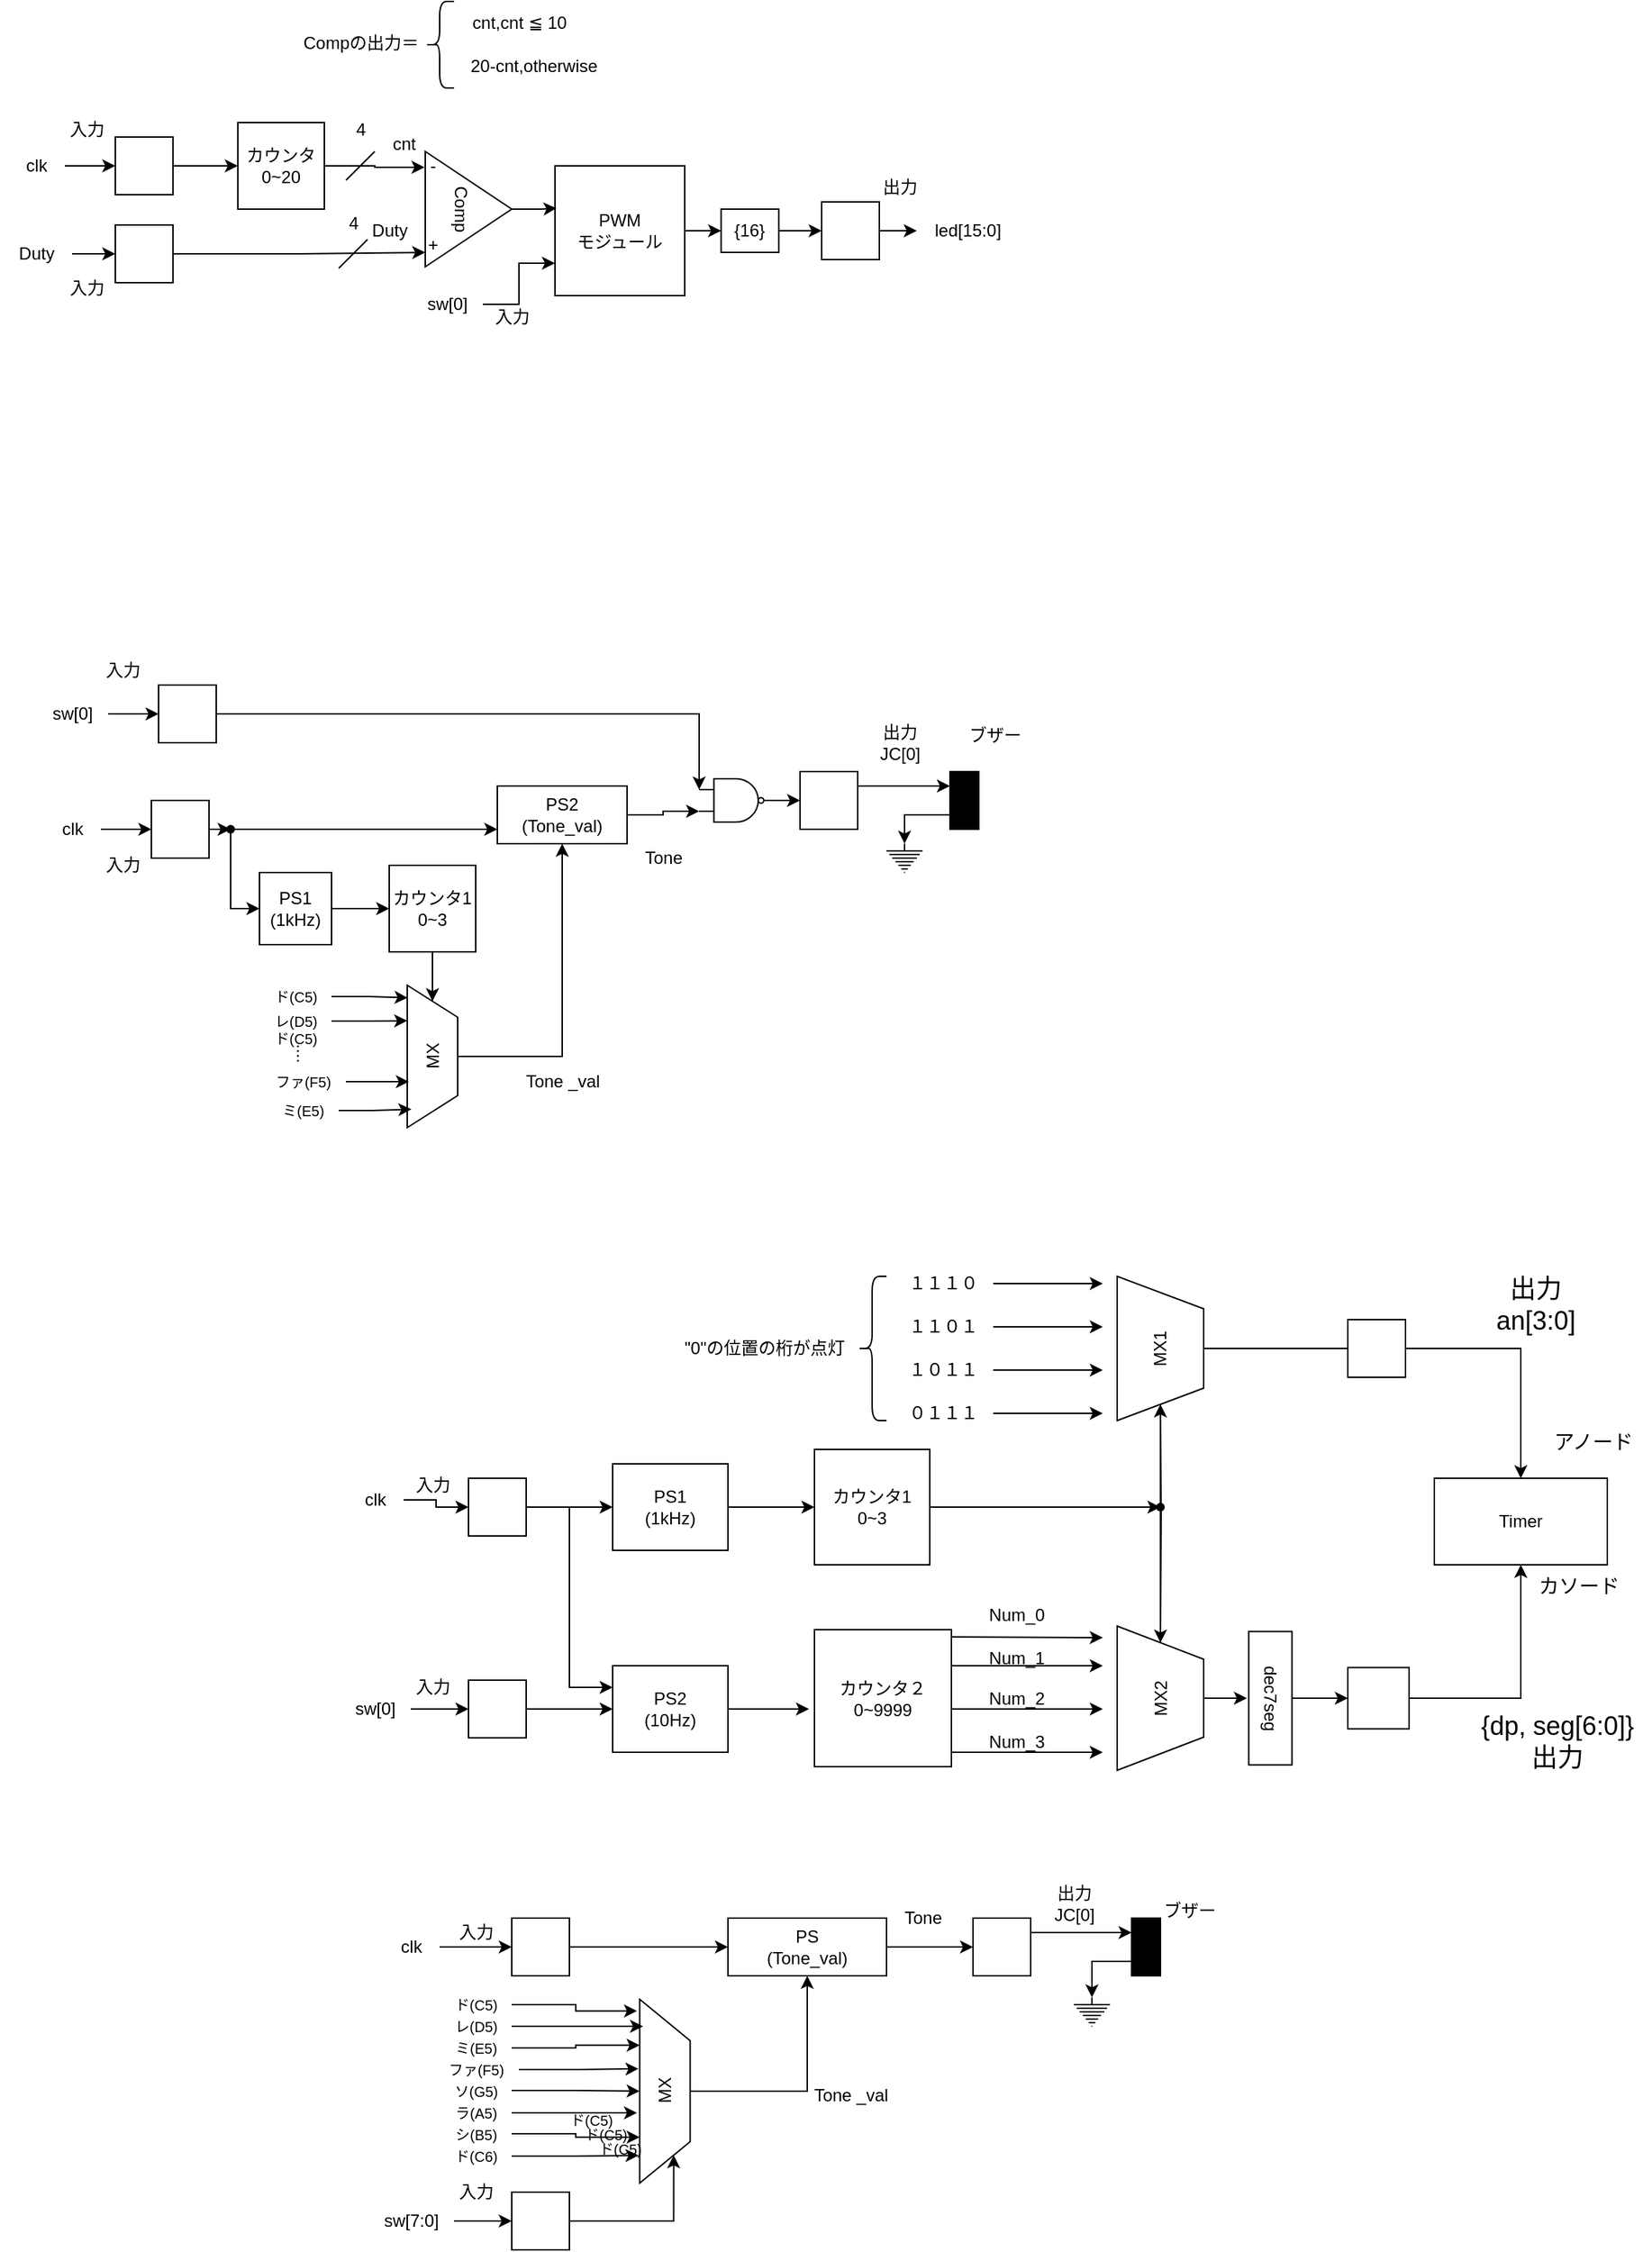 <mxfile version="22.0.4" type="github">
  <diagram name="ページ1" id="Fhj4VL8P5irLUN121ERm">
    <mxGraphModel dx="1881" dy="1749" grid="1" gridSize="10" guides="1" tooltips="1" connect="1" arrows="1" fold="1" page="1" pageScale="1" pageWidth="827" pageHeight="1169" math="0" shadow="0">
      <root>
        <mxCell id="0" />
        <mxCell id="1" parent="0" />
        <mxCell id="pKBu_QRomxt_2EIybnSE-3" style="edgeStyle=orthogonalEdgeStyle;rounded=0;orthogonalLoop=1;jettySize=auto;html=1;entryX=0;entryY=0.5;entryDx=0;entryDy=0;" edge="1" parent="1" source="pKBu_QRomxt_2EIybnSE-1">
          <mxGeometry relative="1" as="geometry">
            <mxPoint x="540" y="388.75" as="targetPoint" />
          </mxGeometry>
        </mxCell>
        <mxCell id="pKBu_QRomxt_2EIybnSE-78" style="edgeStyle=orthogonalEdgeStyle;rounded=0;orthogonalLoop=1;jettySize=auto;html=1;" edge="1" parent="1" source="pKBu_QRomxt_2EIybnSE-1">
          <mxGeometry relative="1" as="geometry">
            <mxPoint x="600" y="592.5" as="targetPoint" />
          </mxGeometry>
        </mxCell>
        <mxCell id="pKBu_QRomxt_2EIybnSE-1" value="MX2" style="verticalLabelPosition=middle;verticalAlign=middle;html=1;shape=trapezoid;perimeter=trapezoidPerimeter;whiteSpace=wrap;size=0.23;arcSize=10;flipV=1;labelPosition=center;align=center;rotation=-90;" vertex="1" parent="1">
          <mxGeometry x="490" y="562.5" width="100" height="60" as="geometry" />
        </mxCell>
        <mxCell id="pKBu_QRomxt_2EIybnSE-4" style="edgeStyle=orthogonalEdgeStyle;rounded=0;orthogonalLoop=1;jettySize=auto;html=1;exitX=0;exitY=0.5;exitDx=0;exitDy=0;entryX=1;entryY=0.5;entryDx=0;entryDy=0;" edge="1" parent="1" target="pKBu_QRomxt_2EIybnSE-1">
          <mxGeometry relative="1" as="geometry">
            <mxPoint x="540" y="388.75" as="sourcePoint" />
          </mxGeometry>
        </mxCell>
        <mxCell id="pKBu_QRomxt_2EIybnSE-62" style="edgeStyle=orthogonalEdgeStyle;rounded=0;orthogonalLoop=1;jettySize=auto;html=1;" edge="1" parent="1" source="pKBu_QRomxt_2EIybnSE-2">
          <mxGeometry relative="1" as="geometry">
            <mxPoint x="700" y="350" as="targetPoint" />
          </mxGeometry>
        </mxCell>
        <mxCell id="pKBu_QRomxt_2EIybnSE-2" value="MX1" style="verticalLabelPosition=middle;verticalAlign=middle;html=1;shape=trapezoid;perimeter=trapezoidPerimeter;whiteSpace=wrap;size=0.225;arcSize=10;flipV=1;labelPosition=center;align=center;rotation=-90;" vertex="1" parent="1">
          <mxGeometry x="490" y="320" width="100" height="60" as="geometry" />
        </mxCell>
        <mxCell id="pKBu_QRomxt_2EIybnSE-50" style="edgeStyle=orthogonalEdgeStyle;rounded=0;orthogonalLoop=1;jettySize=auto;html=1;" edge="1" parent="1" source="pKBu_QRomxt_2EIybnSE-5">
          <mxGeometry relative="1" as="geometry">
            <mxPoint x="540" y="460" as="targetPoint" />
          </mxGeometry>
        </mxCell>
        <mxCell id="pKBu_QRomxt_2EIybnSE-5" value="カウンタ1&lt;br&gt;0~3" style="whiteSpace=wrap;html=1;aspect=fixed;" vertex="1" parent="1">
          <mxGeometry x="300" y="420" width="80" height="80" as="geometry" />
        </mxCell>
        <mxCell id="pKBu_QRomxt_2EIybnSE-6" value="カウンタ２&lt;br&gt;0~9999" style="whiteSpace=wrap;html=1;aspect=fixed;" vertex="1" parent="1">
          <mxGeometry x="300" y="545" width="95" height="95" as="geometry" />
        </mxCell>
        <mxCell id="pKBu_QRomxt_2EIybnSE-13" value="" style="endArrow=classic;html=1;rounded=0;" edge="1" parent="1">
          <mxGeometry width="50" height="50" relative="1" as="geometry">
            <mxPoint x="395" y="550" as="sourcePoint" />
            <mxPoint x="500" y="550.5" as="targetPoint" />
            <Array as="points" />
          </mxGeometry>
        </mxCell>
        <mxCell id="pKBu_QRomxt_2EIybnSE-14" value="" style="endArrow=classic;html=1;rounded=0;" edge="1" parent="1">
          <mxGeometry width="50" height="50" relative="1" as="geometry">
            <mxPoint x="395" y="600" as="sourcePoint" />
            <mxPoint x="500" y="600" as="targetPoint" />
          </mxGeometry>
        </mxCell>
        <mxCell id="pKBu_QRomxt_2EIybnSE-15" value="" style="endArrow=classic;html=1;rounded=0;" edge="1" parent="1">
          <mxGeometry width="50" height="50" relative="1" as="geometry">
            <mxPoint x="395" y="570" as="sourcePoint" />
            <mxPoint x="500" y="570" as="targetPoint" />
          </mxGeometry>
        </mxCell>
        <mxCell id="pKBu_QRomxt_2EIybnSE-17" value="" style="endArrow=classic;html=1;rounded=0;" edge="1" parent="1">
          <mxGeometry width="50" height="50" relative="1" as="geometry">
            <mxPoint x="395" y="630" as="sourcePoint" />
            <mxPoint x="500" y="630" as="targetPoint" />
          </mxGeometry>
        </mxCell>
        <mxCell id="pKBu_QRomxt_2EIybnSE-19" value="" style="shape=curlyBracket;whiteSpace=wrap;html=1;rounded=1;labelPosition=left;verticalLabelPosition=middle;align=right;verticalAlign=middle;" vertex="1" parent="1">
          <mxGeometry x="330" y="300" width="20" height="100" as="geometry" />
        </mxCell>
        <mxCell id="pKBu_QRomxt_2EIybnSE-20" value="&quot;0&quot;の位置の桁が点灯" style="text;html=1;align=center;verticalAlign=middle;resizable=0;points=[];autosize=1;strokeColor=none;fillColor=none;" vertex="1" parent="1">
          <mxGeometry x="200" y="335" width="130" height="30" as="geometry" />
        </mxCell>
        <mxCell id="pKBu_QRomxt_2EIybnSE-21" value="Num_0" style="text;html=1;align=center;verticalAlign=middle;resizable=0;points=[];autosize=1;strokeColor=none;fillColor=none;" vertex="1" parent="1">
          <mxGeometry x="410" y="520" width="60" height="30" as="geometry" />
        </mxCell>
        <mxCell id="pKBu_QRomxt_2EIybnSE-22" value="Num_1" style="text;html=1;align=center;verticalAlign=middle;resizable=0;points=[];autosize=1;strokeColor=none;fillColor=none;" vertex="1" parent="1">
          <mxGeometry x="410" y="550" width="60" height="30" as="geometry" />
        </mxCell>
        <mxCell id="pKBu_QRomxt_2EIybnSE-23" value="Num_2" style="text;html=1;align=center;verticalAlign=middle;resizable=0;points=[];autosize=1;strokeColor=none;fillColor=none;" vertex="1" parent="1">
          <mxGeometry x="410" y="577.5" width="60" height="30" as="geometry" />
        </mxCell>
        <mxCell id="pKBu_QRomxt_2EIybnSE-25" value="Num_3" style="text;html=1;align=center;verticalAlign=middle;resizable=0;points=[];autosize=1;strokeColor=none;fillColor=none;" vertex="1" parent="1">
          <mxGeometry x="410" y="607.5" width="60" height="30" as="geometry" />
        </mxCell>
        <mxCell id="pKBu_QRomxt_2EIybnSE-27" value="PS2&lt;br&gt;(10Hz)" style="whiteSpace=wrap;html=1;" vertex="1" parent="1">
          <mxGeometry x="160" y="570" width="80" height="60" as="geometry" />
        </mxCell>
        <mxCell id="pKBu_QRomxt_2EIybnSE-48" style="edgeStyle=orthogonalEdgeStyle;rounded=0;orthogonalLoop=1;jettySize=auto;html=1;entryX=0;entryY=0.5;entryDx=0;entryDy=0;" edge="1" parent="1" source="pKBu_QRomxt_2EIybnSE-28" target="pKBu_QRomxt_2EIybnSE-5">
          <mxGeometry relative="1" as="geometry" />
        </mxCell>
        <mxCell id="pKBu_QRomxt_2EIybnSE-28" value="PS1&lt;br&gt;(1kHz)" style="whiteSpace=wrap;html=1;" vertex="1" parent="1">
          <mxGeometry x="160" y="430" width="80" height="60" as="geometry" />
        </mxCell>
        <mxCell id="pKBu_QRomxt_2EIybnSE-35" style="edgeStyle=orthogonalEdgeStyle;rounded=0;orthogonalLoop=1;jettySize=auto;html=1;entryX=0;entryY=0.5;entryDx=0;entryDy=0;" edge="1" parent="1" source="pKBu_QRomxt_2EIybnSE-31" target="pKBu_QRomxt_2EIybnSE-28">
          <mxGeometry relative="1" as="geometry" />
        </mxCell>
        <mxCell id="pKBu_QRomxt_2EIybnSE-47" style="edgeStyle=orthogonalEdgeStyle;rounded=0;orthogonalLoop=1;jettySize=auto;html=1;entryX=0;entryY=0.25;entryDx=0;entryDy=0;" edge="1" parent="1" source="pKBu_QRomxt_2EIybnSE-31" target="pKBu_QRomxt_2EIybnSE-27">
          <mxGeometry relative="1" as="geometry">
            <mxPoint x="100" y="590" as="targetPoint" />
            <mxPoint x="-10" y="460" as="sourcePoint" />
          </mxGeometry>
        </mxCell>
        <mxCell id="pKBu_QRomxt_2EIybnSE-33" style="edgeStyle=orthogonalEdgeStyle;rounded=0;orthogonalLoop=1;jettySize=auto;html=1;entryX=0;entryY=0.5;entryDx=0;entryDy=0;" edge="1" parent="1" source="pKBu_QRomxt_2EIybnSE-32" target="pKBu_QRomxt_2EIybnSE-31">
          <mxGeometry relative="1" as="geometry" />
        </mxCell>
        <mxCell id="pKBu_QRomxt_2EIybnSE-32" value="clk" style="text;html=1;align=center;verticalAlign=middle;resizable=0;points=[];autosize=1;strokeColor=none;fillColor=none;" vertex="1" parent="1">
          <mxGeometry x="-25" y="440" width="40" height="30" as="geometry" />
        </mxCell>
        <mxCell id="pKBu_QRomxt_2EIybnSE-34" value="入力" style="text;html=1;align=center;verticalAlign=middle;resizable=0;points=[];autosize=1;strokeColor=none;fillColor=none;" vertex="1" parent="1">
          <mxGeometry x="10" y="430" width="50" height="30" as="geometry" />
        </mxCell>
        <mxCell id="pKBu_QRomxt_2EIybnSE-77" style="edgeStyle=orthogonalEdgeStyle;rounded=0;orthogonalLoop=1;jettySize=auto;html=1;entryX=0;entryY=0.5;entryDx=0;entryDy=0;" edge="1" parent="1" source="pKBu_QRomxt_2EIybnSE-38" target="pKBu_QRomxt_2EIybnSE-27">
          <mxGeometry relative="1" as="geometry" />
        </mxCell>
        <mxCell id="pKBu_QRomxt_2EIybnSE-38" value="" style="whiteSpace=wrap;html=1;aspect=fixed;" vertex="1" parent="1">
          <mxGeometry x="60" y="580" width="40" height="40" as="geometry" />
        </mxCell>
        <mxCell id="pKBu_QRomxt_2EIybnSE-41" style="edgeStyle=orthogonalEdgeStyle;rounded=0;orthogonalLoop=1;jettySize=auto;html=1;entryX=0;entryY=0.5;entryDx=0;entryDy=0;" edge="1" parent="1" source="pKBu_QRomxt_2EIybnSE-40" target="pKBu_QRomxt_2EIybnSE-38">
          <mxGeometry relative="1" as="geometry" />
        </mxCell>
        <mxCell id="pKBu_QRomxt_2EIybnSE-40" value="sw[0]" style="text;html=1;align=center;verticalAlign=middle;resizable=0;points=[];autosize=1;strokeColor=none;fillColor=none;" vertex="1" parent="1">
          <mxGeometry x="-30" y="585" width="50" height="30" as="geometry" />
        </mxCell>
        <mxCell id="pKBu_QRomxt_2EIybnSE-42" value="入力" style="text;html=1;align=center;verticalAlign=middle;resizable=0;points=[];autosize=1;strokeColor=none;fillColor=none;" vertex="1" parent="1">
          <mxGeometry x="10" y="570" width="50" height="30" as="geometry" />
        </mxCell>
        <mxCell id="pKBu_QRomxt_2EIybnSE-49" style="edgeStyle=orthogonalEdgeStyle;rounded=0;orthogonalLoop=1;jettySize=auto;html=1;entryX=-0.04;entryY=0.579;entryDx=0;entryDy=0;entryPerimeter=0;" edge="1" parent="1" source="pKBu_QRomxt_2EIybnSE-27" target="pKBu_QRomxt_2EIybnSE-6">
          <mxGeometry relative="1" as="geometry" />
        </mxCell>
        <mxCell id="pKBu_QRomxt_2EIybnSE-51" value="" style="shape=waypoint;sketch=0;size=6;pointerEvents=1;points=[];fillColor=none;resizable=0;rotatable=0;perimeter=centerPerimeter;snapToPoint=1;" vertex="1" parent="1">
          <mxGeometry x="530" y="450" width="20" height="20" as="geometry" />
        </mxCell>
        <mxCell id="pKBu_QRomxt_2EIybnSE-55" style="edgeStyle=orthogonalEdgeStyle;rounded=0;orthogonalLoop=1;jettySize=auto;html=1;" edge="1" parent="1" source="pKBu_QRomxt_2EIybnSE-54">
          <mxGeometry relative="1" as="geometry">
            <mxPoint x="500" y="305" as="targetPoint" />
          </mxGeometry>
        </mxCell>
        <mxCell id="pKBu_QRomxt_2EIybnSE-54" value="１１１０" style="text;html=1;align=center;verticalAlign=middle;resizable=0;points=[];autosize=1;strokeColor=none;fillColor=none;" vertex="1" parent="1">
          <mxGeometry x="354" y="290" width="70" height="30" as="geometry" />
        </mxCell>
        <mxCell id="pKBu_QRomxt_2EIybnSE-57" style="edgeStyle=orthogonalEdgeStyle;rounded=0;orthogonalLoop=1;jettySize=auto;html=1;" edge="1" parent="1" source="pKBu_QRomxt_2EIybnSE-56">
          <mxGeometry relative="1" as="geometry">
            <mxPoint x="500" y="335" as="targetPoint" />
          </mxGeometry>
        </mxCell>
        <mxCell id="pKBu_QRomxt_2EIybnSE-56" value="１１０１" style="text;html=1;align=center;verticalAlign=middle;resizable=0;points=[];autosize=1;strokeColor=none;fillColor=none;" vertex="1" parent="1">
          <mxGeometry x="354" y="320" width="70" height="30" as="geometry" />
        </mxCell>
        <mxCell id="pKBu_QRomxt_2EIybnSE-59" style="edgeStyle=orthogonalEdgeStyle;rounded=0;orthogonalLoop=1;jettySize=auto;html=1;" edge="1" parent="1" source="pKBu_QRomxt_2EIybnSE-58">
          <mxGeometry relative="1" as="geometry">
            <mxPoint x="500" y="365" as="targetPoint" />
          </mxGeometry>
        </mxCell>
        <mxCell id="pKBu_QRomxt_2EIybnSE-58" value="１０１１" style="text;html=1;align=center;verticalAlign=middle;resizable=0;points=[];autosize=1;strokeColor=none;fillColor=none;" vertex="1" parent="1">
          <mxGeometry x="354" y="350" width="70" height="30" as="geometry" />
        </mxCell>
        <mxCell id="pKBu_QRomxt_2EIybnSE-61" style="edgeStyle=orthogonalEdgeStyle;rounded=0;orthogonalLoop=1;jettySize=auto;html=1;" edge="1" parent="1" source="pKBu_QRomxt_2EIybnSE-60">
          <mxGeometry relative="1" as="geometry">
            <mxPoint x="500" y="395" as="targetPoint" />
          </mxGeometry>
        </mxCell>
        <mxCell id="pKBu_QRomxt_2EIybnSE-60" value="０１１１" style="text;html=1;align=center;verticalAlign=middle;resizable=0;points=[];autosize=1;strokeColor=none;fillColor=none;" vertex="1" parent="1">
          <mxGeometry x="354" y="380" width="70" height="30" as="geometry" />
        </mxCell>
        <mxCell id="pKBu_QRomxt_2EIybnSE-66" style="edgeStyle=orthogonalEdgeStyle;rounded=0;orthogonalLoop=1;jettySize=auto;html=1;" edge="1" parent="1" source="pKBu_QRomxt_2EIybnSE-65" target="pKBu_QRomxt_2EIybnSE-67">
          <mxGeometry relative="1" as="geometry">
            <mxPoint x="700" y="591.25" as="targetPoint" />
          </mxGeometry>
        </mxCell>
        <mxCell id="pKBu_QRomxt_2EIybnSE-65" value="dec7seg" style="whiteSpace=wrap;html=1;rotation=90;" vertex="1" parent="1">
          <mxGeometry x="570" y="577.5" width="92.5" height="30" as="geometry" />
        </mxCell>
        <mxCell id="pKBu_QRomxt_2EIybnSE-80" style="edgeStyle=orthogonalEdgeStyle;rounded=0;orthogonalLoop=1;jettySize=auto;html=1;entryX=0.5;entryY=1;entryDx=0;entryDy=0;" edge="1" parent="1" source="pKBu_QRomxt_2EIybnSE-67" target="pKBu_QRomxt_2EIybnSE-71">
          <mxGeometry relative="1" as="geometry" />
        </mxCell>
        <mxCell id="pKBu_QRomxt_2EIybnSE-67" value="" style="whiteSpace=wrap;html=1;aspect=fixed;" vertex="1" parent="1">
          <mxGeometry x="670" y="571.25" width="42.5" height="42.5" as="geometry" />
        </mxCell>
        <mxCell id="pKBu_QRomxt_2EIybnSE-79" style="edgeStyle=orthogonalEdgeStyle;rounded=0;orthogonalLoop=1;jettySize=auto;html=1;entryX=0.5;entryY=0;entryDx=0;entryDy=0;" edge="1" parent="1" source="pKBu_QRomxt_2EIybnSE-68" target="pKBu_QRomxt_2EIybnSE-71">
          <mxGeometry relative="1" as="geometry">
            <mxPoint x="790" y="430" as="targetPoint" />
          </mxGeometry>
        </mxCell>
        <mxCell id="pKBu_QRomxt_2EIybnSE-68" value="" style="whiteSpace=wrap;html=1;aspect=fixed;" vertex="1" parent="1">
          <mxGeometry x="670" y="330" width="40" height="40" as="geometry" />
        </mxCell>
        <mxCell id="pKBu_QRomxt_2EIybnSE-71" value="Timer" style="rounded=0;whiteSpace=wrap;html=1;" vertex="1" parent="1">
          <mxGeometry x="730" y="440" width="120" height="60" as="geometry" />
        </mxCell>
        <mxCell id="pKBu_QRomxt_2EIybnSE-72" value="&lt;font style=&quot;font-size: 14px;&quot;&gt;アノード&lt;/font&gt;" style="text;html=1;align=center;verticalAlign=middle;resizable=0;points=[];autosize=1;strokeColor=none;fillColor=none;" vertex="1" parent="1">
          <mxGeometry x="800" y="400" width="80" height="30" as="geometry" />
        </mxCell>
        <mxCell id="pKBu_QRomxt_2EIybnSE-73" value="&lt;span style=&quot;font-size: 14px;&quot;&gt;カソード&lt;/span&gt;" style="text;html=1;align=center;verticalAlign=middle;resizable=0;points=[];autosize=1;strokeColor=none;fillColor=none;" vertex="1" parent="1">
          <mxGeometry x="790" y="500" width="80" height="30" as="geometry" />
        </mxCell>
        <mxCell id="pKBu_QRomxt_2EIybnSE-74" value="&lt;font style=&quot;font-size: 18px;&quot;&gt;出力&lt;br&gt;an[3:0]&lt;/font&gt;" style="text;html=1;align=center;verticalAlign=middle;resizable=0;points=[];autosize=1;strokeColor=none;fillColor=none;" vertex="1" parent="1">
          <mxGeometry x="760" y="290" width="80" height="60" as="geometry" />
        </mxCell>
        <mxCell id="pKBu_QRomxt_2EIybnSE-75" value="&lt;font size=&quot;4&quot;&gt;{dp, seg[6:0]}&lt;br&gt;出力&lt;br&gt;&lt;/font&gt;" style="text;html=1;align=center;verticalAlign=middle;resizable=0;points=[];autosize=1;strokeColor=none;fillColor=none;" vertex="1" parent="1">
          <mxGeometry x="750" y="592.5" width="130" height="60" as="geometry" />
        </mxCell>
        <mxCell id="pKBu_QRomxt_2EIybnSE-31" value="" style="whiteSpace=wrap;html=1;aspect=fixed;" vertex="1" parent="1">
          <mxGeometry x="60" y="440" width="40" height="40" as="geometry" />
        </mxCell>
        <mxCell id="pKBu_QRomxt_2EIybnSE-102" style="edgeStyle=orthogonalEdgeStyle;rounded=0;orthogonalLoop=1;jettySize=auto;html=1;entryX=0;entryY=0.5;entryDx=0;entryDy=0;" edge="1" parent="1" source="pKBu_QRomxt_2EIybnSE-81" target="pKBu_QRomxt_2EIybnSE-85">
          <mxGeometry relative="1" as="geometry" />
        </mxCell>
        <mxCell id="pKBu_QRomxt_2EIybnSE-81" value="clk" style="text;html=1;align=center;verticalAlign=middle;resizable=0;points=[];autosize=1;strokeColor=none;fillColor=none;" vertex="1" parent="1">
          <mxGeometry y="750" width="40" height="30" as="geometry" />
        </mxCell>
        <mxCell id="pKBu_QRomxt_2EIybnSE-83" value="入力" style="text;html=1;align=center;verticalAlign=middle;resizable=0;points=[];autosize=1;strokeColor=none;fillColor=none;" vertex="1" parent="1">
          <mxGeometry x="40" y="740" width="50" height="30" as="geometry" />
        </mxCell>
        <mxCell id="pKBu_QRomxt_2EIybnSE-99" style="edgeStyle=orthogonalEdgeStyle;rounded=0;orthogonalLoop=1;jettySize=auto;html=1;entryX=0;entryY=0.5;entryDx=0;entryDy=0;" edge="1" parent="1" source="pKBu_QRomxt_2EIybnSE-85" target="pKBu_QRomxt_2EIybnSE-91">
          <mxGeometry relative="1" as="geometry" />
        </mxCell>
        <mxCell id="pKBu_QRomxt_2EIybnSE-85" value="" style="whiteSpace=wrap;html=1;aspect=fixed;" vertex="1" parent="1">
          <mxGeometry x="90" y="745" width="40" height="40" as="geometry" />
        </mxCell>
        <mxCell id="pKBu_QRomxt_2EIybnSE-101" style="edgeStyle=orthogonalEdgeStyle;rounded=0;orthogonalLoop=1;jettySize=auto;html=1;entryX=0;entryY=0.75;entryDx=0;entryDy=0;" edge="1" parent="1" source="pKBu_QRomxt_2EIybnSE-86" target="pKBu_QRomxt_2EIybnSE-90">
          <mxGeometry relative="1" as="geometry">
            <mxPoint x="200" y="920" as="targetPoint" />
          </mxGeometry>
        </mxCell>
        <mxCell id="pKBu_QRomxt_2EIybnSE-86" value="" style="whiteSpace=wrap;html=1;aspect=fixed;" vertex="1" parent="1">
          <mxGeometry x="90" y="935" width="40" height="40" as="geometry" />
        </mxCell>
        <mxCell id="pKBu_QRomxt_2EIybnSE-88" style="edgeStyle=orthogonalEdgeStyle;rounded=0;orthogonalLoop=1;jettySize=auto;html=1;" edge="1" parent="1" source="pKBu_QRomxt_2EIybnSE-87" target="pKBu_QRomxt_2EIybnSE-86">
          <mxGeometry relative="1" as="geometry" />
        </mxCell>
        <mxCell id="pKBu_QRomxt_2EIybnSE-87" value="sw[7:0]" style="text;html=1;align=center;verticalAlign=middle;resizable=0;points=[];autosize=1;strokeColor=none;fillColor=none;" vertex="1" parent="1">
          <mxGeometry x="-10" y="940" width="60" height="30" as="geometry" />
        </mxCell>
        <mxCell id="pKBu_QRomxt_2EIybnSE-89" value="入力" style="text;html=1;align=center;verticalAlign=middle;resizable=0;points=[];autosize=1;strokeColor=none;fillColor=none;" vertex="1" parent="1">
          <mxGeometry x="40" y="920" width="50" height="30" as="geometry" />
        </mxCell>
        <mxCell id="pKBu_QRomxt_2EIybnSE-100" style="edgeStyle=orthogonalEdgeStyle;rounded=0;orthogonalLoop=1;jettySize=auto;html=1;entryX=0.5;entryY=1;entryDx=0;entryDy=0;" edge="1" parent="1" source="pKBu_QRomxt_2EIybnSE-90" target="pKBu_QRomxt_2EIybnSE-91">
          <mxGeometry relative="1" as="geometry">
            <mxPoint x="300" y="790" as="targetPoint" />
          </mxGeometry>
        </mxCell>
        <mxCell id="pKBu_QRomxt_2EIybnSE-90" value="MX" style="verticalLabelPosition=middle;verticalAlign=middle;html=1;shape=trapezoid;perimeter=trapezoidPerimeter;whiteSpace=wrap;size=0.225;arcSize=10;flipV=1;labelPosition=center;align=center;rotation=-90;" vertex="1" parent="1">
          <mxGeometry x="132.5" y="847.5" width="127.5" height="35" as="geometry" />
        </mxCell>
        <mxCell id="pKBu_QRomxt_2EIybnSE-98" style="edgeStyle=orthogonalEdgeStyle;rounded=0;orthogonalLoop=1;jettySize=auto;html=1;entryX=0;entryY=0.5;entryDx=0;entryDy=0;" edge="1" parent="1" source="pKBu_QRomxt_2EIybnSE-91" target="pKBu_QRomxt_2EIybnSE-92">
          <mxGeometry relative="1" as="geometry" />
        </mxCell>
        <mxCell id="pKBu_QRomxt_2EIybnSE-91" value="PS&lt;br&gt;(Tone_val)" style="whiteSpace=wrap;html=1;" vertex="1" parent="1">
          <mxGeometry x="240" y="745" width="110" height="40" as="geometry" />
        </mxCell>
        <mxCell id="pKBu_QRomxt_2EIybnSE-97" style="edgeStyle=orthogonalEdgeStyle;rounded=0;orthogonalLoop=1;jettySize=auto;html=1;exitX=1;exitY=0.25;exitDx=0;exitDy=0;entryX=0.25;entryY=1;entryDx=0;entryDy=0;" edge="1" parent="1" source="pKBu_QRomxt_2EIybnSE-92" target="pKBu_QRomxt_2EIybnSE-93">
          <mxGeometry relative="1" as="geometry" />
        </mxCell>
        <mxCell id="pKBu_QRomxt_2EIybnSE-92" value="" style="whiteSpace=wrap;html=1;aspect=fixed;" vertex="1" parent="1">
          <mxGeometry x="410" y="745" width="40" height="40" as="geometry" />
        </mxCell>
        <mxCell id="pKBu_QRomxt_2EIybnSE-93" value="" style="whiteSpace=wrap;html=1;rotation=90;fillColor=#000000;" vertex="1" parent="1">
          <mxGeometry x="510" y="755" width="40" height="20" as="geometry" />
        </mxCell>
        <mxCell id="pKBu_QRomxt_2EIybnSE-94" value="" style="pointerEvents=1;verticalLabelPosition=bottom;shadow=0;dashed=0;align=center;html=1;verticalAlign=top;shape=mxgraph.electrical.signal_sources.protective_earth;" vertex="1" parent="1">
          <mxGeometry x="480" y="800" width="25" height="20" as="geometry" />
        </mxCell>
        <mxCell id="pKBu_QRomxt_2EIybnSE-103" value="Tone _val" style="text;html=1;align=center;verticalAlign=middle;resizable=0;points=[];autosize=1;strokeColor=none;fillColor=none;" vertex="1" parent="1">
          <mxGeometry x="290" y="852.5" width="70" height="30" as="geometry" />
        </mxCell>
        <mxCell id="pKBu_QRomxt_2EIybnSE-104" value="Tone" style="text;html=1;align=center;verticalAlign=middle;resizable=0;points=[];autosize=1;strokeColor=none;fillColor=none;" vertex="1" parent="1">
          <mxGeometry x="350" y="730" width="50" height="30" as="geometry" />
        </mxCell>
        <mxCell id="pKBu_QRomxt_2EIybnSE-105" value="出力&lt;br&gt;JC[0]" style="text;html=1;align=center;verticalAlign=middle;resizable=0;points=[];autosize=1;strokeColor=none;fillColor=none;" vertex="1" parent="1">
          <mxGeometry x="455" y="715" width="50" height="40" as="geometry" />
        </mxCell>
        <mxCell id="pKBu_QRomxt_2EIybnSE-106" value="ブザー" style="text;html=1;align=center;verticalAlign=middle;resizable=0;points=[];autosize=1;strokeColor=none;fillColor=none;" vertex="1" parent="1">
          <mxGeometry x="530" y="725" width="60" height="30" as="geometry" />
        </mxCell>
        <mxCell id="pKBu_QRomxt_2EIybnSE-124" style="edgeStyle=orthogonalEdgeStyle;rounded=0;orthogonalLoop=1;jettySize=auto;html=1;entryX=0.936;entryY=1.053;entryDx=0;entryDy=0;entryPerimeter=0;" edge="1" parent="1" source="pKBu_QRomxt_2EIybnSE-107" target="pKBu_QRomxt_2EIybnSE-90">
          <mxGeometry relative="1" as="geometry">
            <mxPoint x="170" y="805" as="targetPoint" />
          </mxGeometry>
        </mxCell>
        <mxCell id="pKBu_QRomxt_2EIybnSE-107" value="&lt;font style=&quot;font-size: 10px;&quot;&gt;ド(C5)&lt;/font&gt;" style="text;html=1;align=center;verticalAlign=middle;resizable=0;points=[];autosize=1;strokeColor=none;fillColor=none;" vertex="1" parent="1">
          <mxGeometry x="40" y="790" width="50" height="30" as="geometry" />
        </mxCell>
        <mxCell id="pKBu_QRomxt_2EIybnSE-127" style="edgeStyle=orthogonalEdgeStyle;rounded=0;orthogonalLoop=1;jettySize=auto;html=1;entryX=0.75;entryY=0;entryDx=0;entryDy=0;" edge="1" parent="1" source="pKBu_QRomxt_2EIybnSE-115" target="pKBu_QRomxt_2EIybnSE-90">
          <mxGeometry relative="1" as="geometry">
            <mxPoint x="170" y="835" as="targetPoint" />
          </mxGeometry>
        </mxCell>
        <mxCell id="pKBu_QRomxt_2EIybnSE-115" value="&lt;font style=&quot;font-size: 10px;&quot;&gt;ミ(E5)&lt;/font&gt;" style="text;html=1;align=center;verticalAlign=middle;resizable=0;points=[];autosize=1;strokeColor=none;fillColor=none;" vertex="1" parent="1">
          <mxGeometry x="40" y="820" width="50" height="30" as="geometry" />
        </mxCell>
        <mxCell id="pKBu_QRomxt_2EIybnSE-125" style="edgeStyle=orthogonalEdgeStyle;rounded=0;orthogonalLoop=1;jettySize=auto;html=1;entryX=0.853;entryY=0.933;entryDx=0;entryDy=0;entryPerimeter=0;" edge="1" parent="1" source="pKBu_QRomxt_2EIybnSE-116" target="pKBu_QRomxt_2EIybnSE-90">
          <mxGeometry relative="1" as="geometry">
            <mxPoint x="170" y="820" as="targetPoint" />
          </mxGeometry>
        </mxCell>
        <mxCell id="pKBu_QRomxt_2EIybnSE-116" value="&lt;font style=&quot;font-size: 10px;&quot;&gt;レ(D5)&lt;/font&gt;" style="text;html=1;align=center;verticalAlign=middle;resizable=0;points=[];autosize=1;strokeColor=none;fillColor=none;" vertex="1" parent="1">
          <mxGeometry x="40" y="805" width="50" height="30" as="geometry" />
        </mxCell>
        <mxCell id="pKBu_QRomxt_2EIybnSE-117" value="&lt;font style=&quot;font-size: 10px;&quot;&gt;ラ(A5)&lt;/font&gt;" style="text;html=1;align=center;verticalAlign=middle;resizable=0;points=[];autosize=1;strokeColor=none;fillColor=none;" vertex="1" parent="1">
          <mxGeometry x="40" y="865" width="50" height="30" as="geometry" />
        </mxCell>
        <mxCell id="pKBu_QRomxt_2EIybnSE-128" style="edgeStyle=orthogonalEdgeStyle;rounded=0;orthogonalLoop=1;jettySize=auto;html=1;entryX=0.622;entryY=1.023;entryDx=0;entryDy=0;entryPerimeter=0;" edge="1" parent="1" source="pKBu_QRomxt_2EIybnSE-118" target="pKBu_QRomxt_2EIybnSE-90">
          <mxGeometry relative="1" as="geometry">
            <mxPoint x="170" y="850" as="targetPoint" />
          </mxGeometry>
        </mxCell>
        <mxCell id="pKBu_QRomxt_2EIybnSE-118" value="&lt;font style=&quot;font-size: 10px;&quot;&gt;ファ(F5)&lt;/font&gt;" style="text;html=1;align=center;verticalAlign=middle;resizable=0;points=[];autosize=1;strokeColor=none;fillColor=none;" vertex="1" parent="1">
          <mxGeometry x="35" y="835" width="60" height="30" as="geometry" />
        </mxCell>
        <mxCell id="pKBu_QRomxt_2EIybnSE-129" style="edgeStyle=orthogonalEdgeStyle;rounded=0;orthogonalLoop=1;jettySize=auto;html=1;entryX=0.5;entryY=0;entryDx=0;entryDy=0;" edge="1" parent="1" source="pKBu_QRomxt_2EIybnSE-119" target="pKBu_QRomxt_2EIybnSE-90">
          <mxGeometry relative="1" as="geometry">
            <mxPoint x="170" y="865" as="targetPoint" />
          </mxGeometry>
        </mxCell>
        <mxCell id="pKBu_QRomxt_2EIybnSE-119" value="&lt;font style=&quot;font-size: 10px;&quot;&gt;ソ(G5)&lt;/font&gt;" style="text;html=1;align=center;verticalAlign=middle;resizable=0;points=[];autosize=1;strokeColor=none;fillColor=none;" vertex="1" parent="1">
          <mxGeometry x="40" y="849.5" width="50" height="30" as="geometry" />
        </mxCell>
        <mxCell id="pKBu_QRomxt_2EIybnSE-133" style="edgeStyle=orthogonalEdgeStyle;rounded=0;orthogonalLoop=1;jettySize=auto;html=1;entryX=0.25;entryY=0;entryDx=0;entryDy=0;" edge="1" parent="1" source="pKBu_QRomxt_2EIybnSE-120" target="pKBu_QRomxt_2EIybnSE-90">
          <mxGeometry relative="1" as="geometry" />
        </mxCell>
        <mxCell id="pKBu_QRomxt_2EIybnSE-120" value="&lt;font style=&quot;font-size: 10px;&quot;&gt;シ(B5)&lt;/font&gt;" style="text;html=1;align=center;verticalAlign=middle;resizable=0;points=[];autosize=1;strokeColor=none;fillColor=none;" vertex="1" parent="1">
          <mxGeometry x="40" y="879.5" width="50" height="30" as="geometry" />
        </mxCell>
        <mxCell id="pKBu_QRomxt_2EIybnSE-130" style="edgeStyle=orthogonalEdgeStyle;rounded=0;orthogonalLoop=1;jettySize=auto;html=1;entryX=0.151;entryY=1.023;entryDx=0;entryDy=0;entryPerimeter=0;" edge="1" parent="1" source="pKBu_QRomxt_2EIybnSE-121" target="pKBu_QRomxt_2EIybnSE-90">
          <mxGeometry relative="1" as="geometry">
            <mxPoint x="170" y="910" as="targetPoint" />
          </mxGeometry>
        </mxCell>
        <mxCell id="pKBu_QRomxt_2EIybnSE-121" value="&lt;font style=&quot;font-size: 10px;&quot;&gt;ド(C6)&lt;/font&gt;" style="text;html=1;align=center;verticalAlign=middle;resizable=0;points=[];autosize=1;strokeColor=none;fillColor=none;" vertex="1" parent="1">
          <mxGeometry x="40" y="895" width="50" height="30" as="geometry" />
        </mxCell>
        <mxCell id="pKBu_QRomxt_2EIybnSE-132" style="edgeStyle=orthogonalEdgeStyle;rounded=0;orthogonalLoop=1;jettySize=auto;html=1;entryX=0.382;entryY=1.053;entryDx=0;entryDy=0;entryPerimeter=0;" edge="1" parent="1" source="pKBu_QRomxt_2EIybnSE-117" target="pKBu_QRomxt_2EIybnSE-90">
          <mxGeometry relative="1" as="geometry" />
        </mxCell>
        <mxCell id="pKBu_QRomxt_2EIybnSE-134" value="&lt;font style=&quot;font-size: 10px;&quot;&gt;ド(C5)&lt;/font&gt;" style="text;html=1;align=center;verticalAlign=middle;resizable=0;points=[];autosize=1;strokeColor=none;fillColor=none;" vertex="1" parent="1">
          <mxGeometry x="120" y="870" width="50" height="30" as="geometry" />
        </mxCell>
        <mxCell id="pKBu_QRomxt_2EIybnSE-135" value="&lt;font style=&quot;font-size: 10px;&quot;&gt;ド(C5)&lt;/font&gt;" style="text;html=1;align=center;verticalAlign=middle;resizable=0;points=[];autosize=1;strokeColor=none;fillColor=none;" vertex="1" parent="1">
          <mxGeometry x="130" y="880" width="50" height="30" as="geometry" />
        </mxCell>
        <mxCell id="pKBu_QRomxt_2EIybnSE-136" value="&lt;font style=&quot;font-size: 10px;&quot;&gt;ド(C5)&lt;/font&gt;" style="text;html=1;align=center;verticalAlign=middle;resizable=0;points=[];autosize=1;strokeColor=none;fillColor=none;" vertex="1" parent="1">
          <mxGeometry x="140" y="890" width="50" height="30" as="geometry" />
        </mxCell>
        <mxCell id="pKBu_QRomxt_2EIybnSE-164" style="edgeStyle=orthogonalEdgeStyle;rounded=0;orthogonalLoop=1;jettySize=auto;html=1;entryX=0;entryY=0.5;entryDx=0;entryDy=0;" edge="1" parent="1" source="pKBu_QRomxt_2EIybnSE-137" target="pKBu_QRomxt_2EIybnSE-138">
          <mxGeometry relative="1" as="geometry" />
        </mxCell>
        <mxCell id="pKBu_QRomxt_2EIybnSE-137" value="PS1&lt;br&gt;(1kHz)" style="whiteSpace=wrap;html=1;" vertex="1" parent="1">
          <mxGeometry x="-85" y="20" width="50" height="50" as="geometry" />
        </mxCell>
        <mxCell id="pKBu_QRomxt_2EIybnSE-165" style="edgeStyle=orthogonalEdgeStyle;rounded=0;orthogonalLoop=1;jettySize=auto;html=1;entryX=1;entryY=0.5;entryDx=0;entryDy=0;" edge="1" parent="1" source="pKBu_QRomxt_2EIybnSE-138" target="pKBu_QRomxt_2EIybnSE-141">
          <mxGeometry relative="1" as="geometry" />
        </mxCell>
        <mxCell id="pKBu_QRomxt_2EIybnSE-138" value="カウンタ1&lt;br&gt;0~3" style="whiteSpace=wrap;html=1;aspect=fixed;" vertex="1" parent="1">
          <mxGeometry x="5" y="15" width="60" height="60" as="geometry" />
        </mxCell>
        <mxCell id="pKBu_QRomxt_2EIybnSE-188" style="edgeStyle=orthogonalEdgeStyle;rounded=0;orthogonalLoop=1;jettySize=auto;html=1;" edge="1" parent="1" source="pKBu_QRomxt_2EIybnSE-139" target="pKBu_QRomxt_2EIybnSE-155">
          <mxGeometry relative="1" as="geometry" />
        </mxCell>
        <mxCell id="pKBu_QRomxt_2EIybnSE-139" value="clk" style="text;html=1;align=center;verticalAlign=middle;resizable=0;points=[];autosize=1;strokeColor=none;fillColor=none;" vertex="1" parent="1">
          <mxGeometry x="-235" y="-25" width="40" height="30" as="geometry" />
        </mxCell>
        <mxCell id="pKBu_QRomxt_2EIybnSE-140" value="" style="whiteSpace=wrap;html=1;aspect=fixed;" vertex="1" parent="1">
          <mxGeometry x="-155" y="-110" width="40" height="40" as="geometry" />
        </mxCell>
        <mxCell id="pKBu_QRomxt_2EIybnSE-166" style="edgeStyle=orthogonalEdgeStyle;rounded=0;orthogonalLoop=1;jettySize=auto;html=1;entryX=0.5;entryY=1;entryDx=0;entryDy=0;" edge="1" parent="1" source="pKBu_QRomxt_2EIybnSE-141" target="pKBu_QRomxt_2EIybnSE-154">
          <mxGeometry relative="1" as="geometry" />
        </mxCell>
        <mxCell id="pKBu_QRomxt_2EIybnSE-141" value="MX" style="verticalLabelPosition=middle;verticalAlign=middle;html=1;shape=trapezoid;perimeter=trapezoidPerimeter;whiteSpace=wrap;size=0.225;arcSize=10;flipV=1;labelPosition=center;align=center;rotation=-90;" vertex="1" parent="1">
          <mxGeometry x="-14.38" y="130" width="98.75" height="35" as="geometry" />
        </mxCell>
        <mxCell id="pKBu_QRomxt_2EIybnSE-142" value="Tone _val" style="text;html=1;align=center;verticalAlign=middle;resizable=0;points=[];autosize=1;strokeColor=none;fillColor=none;" vertex="1" parent="1">
          <mxGeometry x="90" y="150" width="70" height="30" as="geometry" />
        </mxCell>
        <mxCell id="pKBu_QRomxt_2EIybnSE-187" style="edgeStyle=orthogonalEdgeStyle;rounded=0;orthogonalLoop=1;jettySize=auto;html=1;entryX=0;entryY=0.5;entryDx=0;entryDy=0;" edge="1" parent="1" source="pKBu_QRomxt_2EIybnSE-143" target="pKBu_QRomxt_2EIybnSE-140">
          <mxGeometry relative="1" as="geometry" />
        </mxCell>
        <mxCell id="pKBu_QRomxt_2EIybnSE-143" value="sw[0]" style="text;html=1;align=center;verticalAlign=middle;resizable=0;points=[];autosize=1;strokeColor=none;fillColor=none;" vertex="1" parent="1">
          <mxGeometry x="-240" y="-105" width="50" height="30" as="geometry" />
        </mxCell>
        <mxCell id="pKBu_QRomxt_2EIybnSE-144" value="入力" style="text;html=1;align=center;verticalAlign=middle;resizable=0;points=[];autosize=1;strokeColor=none;fillColor=none;" vertex="1" parent="1">
          <mxGeometry x="-205" y="-135" width="50" height="30" as="geometry" />
        </mxCell>
        <mxCell id="pKBu_QRomxt_2EIybnSE-145" value="入力" style="text;html=1;align=center;verticalAlign=middle;resizable=0;points=[];autosize=1;strokeColor=none;fillColor=none;" vertex="1" parent="1">
          <mxGeometry x="-205" width="50" height="30" as="geometry" />
        </mxCell>
        <mxCell id="pKBu_QRomxt_2EIybnSE-146" value="" style="whiteSpace=wrap;html=1;rotation=90;fillColor=#000000;" vertex="1" parent="1">
          <mxGeometry x="384" y="-40" width="40" height="20" as="geometry" />
        </mxCell>
        <mxCell id="pKBu_QRomxt_2EIybnSE-147" value="ブザー" style="text;html=1;align=center;verticalAlign=middle;resizable=0;points=[];autosize=1;strokeColor=none;fillColor=none;" vertex="1" parent="1">
          <mxGeometry x="395" y="-90" width="60" height="30" as="geometry" />
        </mxCell>
        <mxCell id="pKBu_QRomxt_2EIybnSE-148" value="出力&lt;br&gt;JC[0]" style="text;html=1;align=center;verticalAlign=middle;resizable=0;points=[];autosize=1;strokeColor=none;fillColor=none;" vertex="1" parent="1">
          <mxGeometry x="334" y="-90" width="50" height="40" as="geometry" />
        </mxCell>
        <mxCell id="pKBu_QRomxt_2EIybnSE-149" value="Tone" style="text;html=1;align=center;verticalAlign=middle;resizable=0;points=[];autosize=1;strokeColor=none;fillColor=none;" vertex="1" parent="1">
          <mxGeometry x="170" y="-5" width="50" height="30" as="geometry" />
        </mxCell>
        <mxCell id="pKBu_QRomxt_2EIybnSE-150" value="" style="pointerEvents=1;verticalLabelPosition=bottom;shadow=0;dashed=0;align=center;html=1;verticalAlign=top;shape=mxgraph.electrical.signal_sources.protective_earth;" vertex="1" parent="1">
          <mxGeometry x="350" width="25" height="20" as="geometry" />
        </mxCell>
        <mxCell id="pKBu_QRomxt_2EIybnSE-167" style="edgeStyle=orthogonalEdgeStyle;rounded=0;orthogonalLoop=1;jettySize=auto;html=1;" edge="1" parent="1" source="pKBu_QRomxt_2EIybnSE-151" target="pKBu_QRomxt_2EIybnSE-152">
          <mxGeometry relative="1" as="geometry" />
        </mxCell>
        <mxCell id="pKBu_QRomxt_2EIybnSE-151" value="" style="verticalLabelPosition=bottom;shadow=0;dashed=0;align=center;html=1;verticalAlign=top;shape=mxgraph.electrical.logic_gates.logic_gate;operation=and;negating=1;negSize=0.15;" vertex="1" parent="1">
          <mxGeometry x="220" y="-45" width="51.25" height="30" as="geometry" />
        </mxCell>
        <mxCell id="pKBu_QRomxt_2EIybnSE-169" style="edgeStyle=orthogonalEdgeStyle;rounded=0;orthogonalLoop=1;jettySize=auto;html=1;exitX=1;exitY=0.25;exitDx=0;exitDy=0;entryX=0.25;entryY=1;entryDx=0;entryDy=0;" edge="1" parent="1" source="pKBu_QRomxt_2EIybnSE-152" target="pKBu_QRomxt_2EIybnSE-146">
          <mxGeometry relative="1" as="geometry" />
        </mxCell>
        <mxCell id="pKBu_QRomxt_2EIybnSE-152" value="" style="whiteSpace=wrap;html=1;aspect=fixed;" vertex="1" parent="1">
          <mxGeometry x="290" y="-50" width="40" height="40" as="geometry" />
        </mxCell>
        <mxCell id="pKBu_QRomxt_2EIybnSE-154" value="PS2&lt;br&gt;(Tone_val)" style="whiteSpace=wrap;html=1;" vertex="1" parent="1">
          <mxGeometry x="80" y="-40" width="90" height="40" as="geometry" />
        </mxCell>
        <mxCell id="pKBu_QRomxt_2EIybnSE-158" style="edgeStyle=orthogonalEdgeStyle;rounded=0;orthogonalLoop=1;jettySize=auto;html=1;entryX=0;entryY=0.75;entryDx=0;entryDy=0;" edge="1" parent="1" source="pKBu_QRomxt_2EIybnSE-159" target="pKBu_QRomxt_2EIybnSE-154">
          <mxGeometry relative="1" as="geometry" />
        </mxCell>
        <mxCell id="pKBu_QRomxt_2EIybnSE-155" value="" style="whiteSpace=wrap;html=1;aspect=fixed;" vertex="1" parent="1">
          <mxGeometry x="-160" y="-30" width="40" height="40" as="geometry" />
        </mxCell>
        <mxCell id="pKBu_QRomxt_2EIybnSE-156" style="edgeStyle=orthogonalEdgeStyle;rounded=0;orthogonalLoop=1;jettySize=auto;html=1;entryX=0;entryY=0.25;entryDx=0;entryDy=0;entryPerimeter=0;" edge="1" parent="1" source="pKBu_QRomxt_2EIybnSE-140" target="pKBu_QRomxt_2EIybnSE-151">
          <mxGeometry relative="1" as="geometry">
            <Array as="points">
              <mxPoint x="220" y="-90" />
            </Array>
          </mxGeometry>
        </mxCell>
        <mxCell id="pKBu_QRomxt_2EIybnSE-157" style="edgeStyle=orthogonalEdgeStyle;rounded=0;orthogonalLoop=1;jettySize=auto;html=1;entryX=0;entryY=0.75;entryDx=0;entryDy=0;entryPerimeter=0;" edge="1" parent="1" source="pKBu_QRomxt_2EIybnSE-154" target="pKBu_QRomxt_2EIybnSE-151">
          <mxGeometry relative="1" as="geometry" />
        </mxCell>
        <mxCell id="pKBu_QRomxt_2EIybnSE-162" value="" style="edgeStyle=orthogonalEdgeStyle;rounded=0;orthogonalLoop=1;jettySize=auto;html=1;entryDx=0;entryDy=0;exitX=1;exitY=0.5;exitDx=0;exitDy=0;" edge="1" parent="1" source="pKBu_QRomxt_2EIybnSE-155" target="pKBu_QRomxt_2EIybnSE-159">
          <mxGeometry relative="1" as="geometry">
            <mxPoint x="-120" y="-10" as="sourcePoint" />
            <mxPoint x="80" y="-10" as="targetPoint" />
          </mxGeometry>
        </mxCell>
        <mxCell id="pKBu_QRomxt_2EIybnSE-163" style="edgeStyle=orthogonalEdgeStyle;rounded=0;orthogonalLoop=1;jettySize=auto;html=1;entryX=0;entryY=0.5;entryDx=0;entryDy=0;" edge="1" parent="1" source="pKBu_QRomxt_2EIybnSE-159" target="pKBu_QRomxt_2EIybnSE-137">
          <mxGeometry relative="1" as="geometry">
            <Array as="points">
              <mxPoint x="-105" y="45" />
            </Array>
          </mxGeometry>
        </mxCell>
        <mxCell id="pKBu_QRomxt_2EIybnSE-159" value="" style="shape=waypoint;sketch=0;size=6;pointerEvents=1;points=[];fillColor=none;resizable=0;rotatable=0;perimeter=centerPerimeter;snapToPoint=1;" vertex="1" parent="1">
          <mxGeometry x="-115" y="-20" width="20" height="20" as="geometry" />
        </mxCell>
        <mxCell id="pKBu_QRomxt_2EIybnSE-171" style="edgeStyle=orthogonalEdgeStyle;rounded=0;orthogonalLoop=1;jettySize=auto;html=1;exitX=0.75;exitY=1;exitDx=0;exitDy=0;entryX=0.5;entryY=0;entryDx=0;entryDy=0;entryPerimeter=0;" edge="1" parent="1" source="pKBu_QRomxt_2EIybnSE-146" target="pKBu_QRomxt_2EIybnSE-150">
          <mxGeometry relative="1" as="geometry" />
        </mxCell>
        <mxCell id="pKBu_QRomxt_2EIybnSE-172" style="edgeStyle=orthogonalEdgeStyle;rounded=0;orthogonalLoop=1;jettySize=auto;html=1;exitX=0.75;exitY=1;exitDx=0;exitDy=0;entryX=0.5;entryY=0;entryDx=0;entryDy=0;entryPerimeter=0;" edge="1" parent="1" source="pKBu_QRomxt_2EIybnSE-93" target="pKBu_QRomxt_2EIybnSE-94">
          <mxGeometry relative="1" as="geometry" />
        </mxCell>
        <mxCell id="pKBu_QRomxt_2EIybnSE-173" value="&lt;font style=&quot;font-size: 10px;&quot;&gt;ド(C5)&lt;/font&gt;" style="text;html=1;align=center;verticalAlign=middle;resizable=0;points=[];autosize=1;strokeColor=none;fillColor=none;" vertex="1" parent="1">
          <mxGeometry x="-85" y="91" width="50" height="30" as="geometry" />
        </mxCell>
        <mxCell id="pKBu_QRomxt_2EIybnSE-180" style="edgeStyle=orthogonalEdgeStyle;rounded=0;orthogonalLoop=1;jettySize=auto;html=1;entryX=0.75;entryY=0;entryDx=0;entryDy=0;" edge="1" parent="1" source="pKBu_QRomxt_2EIybnSE-174" target="pKBu_QRomxt_2EIybnSE-141">
          <mxGeometry relative="1" as="geometry" />
        </mxCell>
        <mxCell id="pKBu_QRomxt_2EIybnSE-174" value="&lt;font style=&quot;font-size: 10px;&quot;&gt;レ(D5)&lt;/font&gt;" style="text;html=1;align=center;verticalAlign=middle;resizable=0;points=[];autosize=1;strokeColor=none;fillColor=none;" vertex="1" parent="1">
          <mxGeometry x="-85" y="108" width="50" height="30" as="geometry" />
        </mxCell>
        <mxCell id="pKBu_QRomxt_2EIybnSE-175" value="...." style="text;html=1;align=center;verticalAlign=middle;resizable=0;points=[];autosize=1;strokeColor=none;fillColor=none;rotation=90;" vertex="1" parent="1">
          <mxGeometry x="-75" y="130" width="40" height="30" as="geometry" />
        </mxCell>
        <mxCell id="pKBu_QRomxt_2EIybnSE-177" value="&lt;font style=&quot;font-size: 10px;&quot;&gt;ミ(E5)&lt;/font&gt;" style="text;html=1;align=center;verticalAlign=middle;resizable=0;points=[];autosize=1;strokeColor=none;fillColor=none;" vertex="1" parent="1">
          <mxGeometry x="-80" y="170" width="50" height="30" as="geometry" />
        </mxCell>
        <mxCell id="pKBu_QRomxt_2EIybnSE-178" value="&lt;font style=&quot;font-size: 10px;&quot;&gt;ファ(F5)&lt;/font&gt;" style="text;html=1;align=center;verticalAlign=middle;resizable=0;points=[];autosize=1;strokeColor=none;fillColor=none;" vertex="1" parent="1">
          <mxGeometry x="-85" y="150" width="60" height="30" as="geometry" />
        </mxCell>
        <mxCell id="pKBu_QRomxt_2EIybnSE-179" style="edgeStyle=orthogonalEdgeStyle;rounded=0;orthogonalLoop=1;jettySize=auto;html=1;entryX=0.912;entryY=0.992;entryDx=0;entryDy=0;entryPerimeter=0;" edge="1" parent="1" source="pKBu_QRomxt_2EIybnSE-173" target="pKBu_QRomxt_2EIybnSE-141">
          <mxGeometry relative="1" as="geometry" />
        </mxCell>
        <mxCell id="pKBu_QRomxt_2EIybnSE-181" style="edgeStyle=orthogonalEdgeStyle;rounded=0;orthogonalLoop=1;jettySize=auto;html=1;entryX=0.322;entryY=0.967;entryDx=0;entryDy=0;entryPerimeter=0;" edge="1" parent="1" source="pKBu_QRomxt_2EIybnSE-178" target="pKBu_QRomxt_2EIybnSE-141">
          <mxGeometry relative="1" as="geometry" />
        </mxCell>
        <mxCell id="pKBu_QRomxt_2EIybnSE-182" style="edgeStyle=orthogonalEdgeStyle;rounded=0;orthogonalLoop=1;jettySize=auto;html=1;entryX=0.129;entryY=0.917;entryDx=0;entryDy=0;entryPerimeter=0;" edge="1" parent="1" source="pKBu_QRomxt_2EIybnSE-177" target="pKBu_QRomxt_2EIybnSE-141">
          <mxGeometry relative="1" as="geometry" />
        </mxCell>
        <mxCell id="pKBu_QRomxt_2EIybnSE-184" value="" style="triangle;whiteSpace=wrap;html=1;" vertex="1" parent="1">
          <mxGeometry x="30.0" y="-480" width="60" height="80" as="geometry" />
        </mxCell>
        <mxCell id="pKBu_QRomxt_2EIybnSE-189" value="&lt;font style=&quot;font-size: 10px;&quot;&gt;ド(C5)&lt;/font&gt;" style="text;html=1;align=center;verticalAlign=middle;resizable=0;points=[];autosize=1;strokeColor=none;fillColor=none;" vertex="1" parent="1">
          <mxGeometry x="-85" y="120" width="50" height="30" as="geometry" />
        </mxCell>
        <mxCell id="pKBu_QRomxt_2EIybnSE-204" style="edgeStyle=orthogonalEdgeStyle;rounded=0;orthogonalLoop=1;jettySize=auto;html=1;entryX=0;entryY=0.5;entryDx=0;entryDy=0;" edge="1" parent="1" source="pKBu_QRomxt_2EIybnSE-190" target="pKBu_QRomxt_2EIybnSE-195">
          <mxGeometry relative="1" as="geometry" />
        </mxCell>
        <mxCell id="pKBu_QRomxt_2EIybnSE-190" value="Duty" style="text;html=1;align=center;verticalAlign=middle;resizable=0;points=[];autosize=1;strokeColor=none;fillColor=none;" vertex="1" parent="1">
          <mxGeometry x="-265" y="-424" width="50" height="30" as="geometry" />
        </mxCell>
        <mxCell id="pKBu_QRomxt_2EIybnSE-203" style="edgeStyle=orthogonalEdgeStyle;rounded=0;orthogonalLoop=1;jettySize=auto;html=1;entryX=0;entryY=0.5;entryDx=0;entryDy=0;" edge="1" parent="1" source="pKBu_QRomxt_2EIybnSE-191" target="pKBu_QRomxt_2EIybnSE-194">
          <mxGeometry relative="1" as="geometry" />
        </mxCell>
        <mxCell id="pKBu_QRomxt_2EIybnSE-191" value="clk" style="text;html=1;align=center;verticalAlign=middle;resizable=0;points=[];autosize=1;strokeColor=none;fillColor=none;" vertex="1" parent="1">
          <mxGeometry x="-260" y="-485" width="40" height="30" as="geometry" />
        </mxCell>
        <mxCell id="pKBu_QRomxt_2EIybnSE-192" value="入力" style="text;html=1;align=center;verticalAlign=middle;resizable=0;points=[];autosize=1;strokeColor=none;fillColor=none;" vertex="1" parent="1">
          <mxGeometry x="-230" y="-510" width="50" height="30" as="geometry" />
        </mxCell>
        <mxCell id="pKBu_QRomxt_2EIybnSE-193" value="入力" style="text;html=1;align=center;verticalAlign=middle;resizable=0;points=[];autosize=1;strokeColor=none;fillColor=none;" vertex="1" parent="1">
          <mxGeometry x="-230" y="-400" width="50" height="30" as="geometry" />
        </mxCell>
        <mxCell id="pKBu_QRomxt_2EIybnSE-205" style="edgeStyle=orthogonalEdgeStyle;rounded=0;orthogonalLoop=1;jettySize=auto;html=1;entryX=0;entryY=0.5;entryDx=0;entryDy=0;" edge="1" parent="1" source="pKBu_QRomxt_2EIybnSE-194" target="pKBu_QRomxt_2EIybnSE-196">
          <mxGeometry relative="1" as="geometry" />
        </mxCell>
        <mxCell id="pKBu_QRomxt_2EIybnSE-194" value="" style="whiteSpace=wrap;html=1;aspect=fixed;" vertex="1" parent="1">
          <mxGeometry x="-185" y="-490" width="40" height="40" as="geometry" />
        </mxCell>
        <mxCell id="pKBu_QRomxt_2EIybnSE-195" value="" style="whiteSpace=wrap;html=1;aspect=fixed;" vertex="1" parent="1">
          <mxGeometry x="-185" y="-429" width="40" height="40" as="geometry" />
        </mxCell>
        <mxCell id="pKBu_QRomxt_2EIybnSE-196" value="カウンタ&lt;br&gt;0~20" style="whiteSpace=wrap;html=1;aspect=fixed;" vertex="1" parent="1">
          <mxGeometry x="-100" y="-500" width="60" height="60" as="geometry" />
        </mxCell>
        <mxCell id="pKBu_QRomxt_2EIybnSE-222" style="edgeStyle=orthogonalEdgeStyle;rounded=0;orthogonalLoop=1;jettySize=auto;html=1;" edge="1" parent="1" source="pKBu_QRomxt_2EIybnSE-197" target="pKBu_QRomxt_2EIybnSE-220">
          <mxGeometry relative="1" as="geometry" />
        </mxCell>
        <mxCell id="pKBu_QRomxt_2EIybnSE-197" value="PWM&lt;br&gt;モジュール" style="whiteSpace=wrap;html=1;aspect=fixed;" vertex="1" parent="1">
          <mxGeometry x="120" y="-470" width="90" height="90" as="geometry" />
        </mxCell>
        <mxCell id="pKBu_QRomxt_2EIybnSE-226" style="edgeStyle=orthogonalEdgeStyle;rounded=0;orthogonalLoop=1;jettySize=auto;html=1;" edge="1" parent="1" source="pKBu_QRomxt_2EIybnSE-199" target="pKBu_QRomxt_2EIybnSE-200">
          <mxGeometry relative="1" as="geometry" />
        </mxCell>
        <mxCell id="pKBu_QRomxt_2EIybnSE-199" value="" style="whiteSpace=wrap;html=1;aspect=fixed;" vertex="1" parent="1">
          <mxGeometry x="305" y="-445" width="40" height="40" as="geometry" />
        </mxCell>
        <mxCell id="pKBu_QRomxt_2EIybnSE-200" value="led[15:0]" style="text;html=1;align=center;verticalAlign=middle;resizable=0;points=[];autosize=1;strokeColor=none;fillColor=none;" vertex="1" parent="1">
          <mxGeometry x="371" y="-440" width="70" height="30" as="geometry" />
        </mxCell>
        <mxCell id="pKBu_QRomxt_2EIybnSE-201" value="出力" style="text;html=1;align=center;verticalAlign=middle;resizable=0;points=[];autosize=1;strokeColor=none;fillColor=none;" vertex="1" parent="1">
          <mxGeometry x="334" y="-470" width="50" height="30" as="geometry" />
        </mxCell>
        <mxCell id="pKBu_QRomxt_2EIybnSE-218" style="edgeStyle=orthogonalEdgeStyle;rounded=0;orthogonalLoop=1;jettySize=auto;html=1;entryX=0;entryY=0.75;entryDx=0;entryDy=0;" edge="1" parent="1" source="pKBu_QRomxt_2EIybnSE-202" target="pKBu_QRomxt_2EIybnSE-197">
          <mxGeometry relative="1" as="geometry" />
        </mxCell>
        <mxCell id="pKBu_QRomxt_2EIybnSE-202" value="sw[0]" style="text;html=1;align=center;verticalAlign=middle;resizable=0;points=[];autosize=1;strokeColor=none;fillColor=none;" vertex="1" parent="1">
          <mxGeometry x="20" y="-389" width="50" height="30" as="geometry" />
        </mxCell>
        <mxCell id="pKBu_QRomxt_2EIybnSE-206" style="edgeStyle=orthogonalEdgeStyle;rounded=0;orthogonalLoop=1;jettySize=auto;html=1;entryX=-0.008;entryY=0.138;entryDx=0;entryDy=0;entryPerimeter=0;" edge="1" parent="1" source="pKBu_QRomxt_2EIybnSE-196" target="pKBu_QRomxt_2EIybnSE-184">
          <mxGeometry relative="1" as="geometry" />
        </mxCell>
        <mxCell id="pKBu_QRomxt_2EIybnSE-207" style="edgeStyle=orthogonalEdgeStyle;rounded=0;orthogonalLoop=1;jettySize=auto;html=1;" edge="1" parent="1" source="pKBu_QRomxt_2EIybnSE-195">
          <mxGeometry relative="1" as="geometry">
            <mxPoint x="30" y="-410" as="targetPoint" />
          </mxGeometry>
        </mxCell>
        <mxCell id="pKBu_QRomxt_2EIybnSE-208" value="Comp" style="text;html=1;align=center;verticalAlign=middle;resizable=0;points=[];autosize=1;strokeColor=none;fillColor=none;rotation=90;" vertex="1" parent="1">
          <mxGeometry x="24.37" y="-455" width="60" height="30" as="geometry" />
        </mxCell>
        <mxCell id="pKBu_QRomxt_2EIybnSE-209" value="+" style="text;html=1;align=center;verticalAlign=middle;resizable=0;points=[];autosize=1;strokeColor=none;fillColor=none;" vertex="1" parent="1">
          <mxGeometry x="20" y="-430" width="30" height="30" as="geometry" />
        </mxCell>
        <mxCell id="pKBu_QRomxt_2EIybnSE-211" value="" style="endArrow=none;html=1;rounded=0;" edge="1" parent="1">
          <mxGeometry width="50" height="50" relative="1" as="geometry">
            <mxPoint x="-25" y="-460" as="sourcePoint" />
            <mxPoint x="-5" y="-480" as="targetPoint" />
          </mxGeometry>
        </mxCell>
        <mxCell id="pKBu_QRomxt_2EIybnSE-212" value="" style="endArrow=none;html=1;rounded=0;" edge="1" parent="1">
          <mxGeometry width="50" height="50" relative="1" as="geometry">
            <mxPoint x="-30" y="-399" as="sourcePoint" />
            <mxPoint x="-10" y="-419" as="targetPoint" />
          </mxGeometry>
        </mxCell>
        <mxCell id="pKBu_QRomxt_2EIybnSE-213" value="4" style="text;html=1;align=center;verticalAlign=middle;resizable=0;points=[];autosize=1;strokeColor=none;fillColor=none;" vertex="1" parent="1">
          <mxGeometry x="-30" y="-510" width="30" height="30" as="geometry" />
        </mxCell>
        <mxCell id="pKBu_QRomxt_2EIybnSE-214" value="4" style="text;html=1;align=center;verticalAlign=middle;resizable=0;points=[];autosize=1;strokeColor=none;fillColor=none;" vertex="1" parent="1">
          <mxGeometry x="-35" y="-445" width="30" height="30" as="geometry" />
        </mxCell>
        <mxCell id="pKBu_QRomxt_2EIybnSE-215" value="cnt" style="text;html=1;align=center;verticalAlign=middle;resizable=0;points=[];autosize=1;strokeColor=none;fillColor=none;" vertex="1" parent="1">
          <mxGeometry x="-5" y="-500" width="40" height="30" as="geometry" />
        </mxCell>
        <mxCell id="pKBu_QRomxt_2EIybnSE-216" value="Duty" style="text;html=1;align=center;verticalAlign=middle;resizable=0;points=[];autosize=1;strokeColor=none;fillColor=none;" vertex="1" parent="1">
          <mxGeometry x="-20" y="-440" width="50" height="30" as="geometry" />
        </mxCell>
        <mxCell id="pKBu_QRomxt_2EIybnSE-217" style="edgeStyle=orthogonalEdgeStyle;rounded=0;orthogonalLoop=1;jettySize=auto;html=1;entryX=0.012;entryY=0.327;entryDx=0;entryDy=0;entryPerimeter=0;" edge="1" parent="1" source="pKBu_QRomxt_2EIybnSE-184" target="pKBu_QRomxt_2EIybnSE-197">
          <mxGeometry relative="1" as="geometry" />
        </mxCell>
        <mxCell id="pKBu_QRomxt_2EIybnSE-219" value="入力" style="text;html=1;align=center;verticalAlign=middle;resizable=0;points=[];autosize=1;strokeColor=none;fillColor=none;" vertex="1" parent="1">
          <mxGeometry x="65" y="-380" width="50" height="30" as="geometry" />
        </mxCell>
        <mxCell id="pKBu_QRomxt_2EIybnSE-224" style="edgeStyle=orthogonalEdgeStyle;rounded=0;orthogonalLoop=1;jettySize=auto;html=1;" edge="1" parent="1" source="pKBu_QRomxt_2EIybnSE-220" target="pKBu_QRomxt_2EIybnSE-199">
          <mxGeometry relative="1" as="geometry" />
        </mxCell>
        <mxCell id="pKBu_QRomxt_2EIybnSE-220" value="{16}" style="whiteSpace=wrap;html=1;" vertex="1" parent="1">
          <mxGeometry x="235.25" y="-440" width="40" height="30" as="geometry" />
        </mxCell>
        <mxCell id="pKBu_QRomxt_2EIybnSE-221" value="-" style="text;html=1;align=center;verticalAlign=middle;resizable=0;points=[];autosize=1;strokeColor=none;fillColor=none;" vertex="1" parent="1">
          <mxGeometry x="19.99" y="-485" width="30" height="30" as="geometry" />
        </mxCell>
        <mxCell id="pKBu_QRomxt_2EIybnSE-227" value="Compの出力＝" style="text;html=1;align=center;verticalAlign=middle;resizable=0;points=[];autosize=1;strokeColor=none;fillColor=none;" vertex="1" parent="1">
          <mxGeometry x="-65" y="-570" width="100" height="30" as="geometry" />
        </mxCell>
        <mxCell id="pKBu_QRomxt_2EIybnSE-228" value="" style="shape=curlyBracket;whiteSpace=wrap;html=1;rounded=1;labelPosition=left;verticalLabelPosition=middle;align=right;verticalAlign=middle;size=0.5;" vertex="1" parent="1">
          <mxGeometry x="30" y="-584" width="20" height="60" as="geometry" />
        </mxCell>
        <mxCell id="pKBu_QRomxt_2EIybnSE-229" value="cnt,cnt ≦ 10" style="text;html=1;align=center;verticalAlign=middle;resizable=0;points=[];autosize=1;strokeColor=none;fillColor=none;" vertex="1" parent="1">
          <mxGeometry x="50" y="-584" width="90" height="30" as="geometry" />
        </mxCell>
        <mxCell id="pKBu_QRomxt_2EIybnSE-230" value="20-cnt,otherwise" style="text;html=1;align=center;verticalAlign=middle;resizable=0;points=[];autosize=1;strokeColor=none;fillColor=none;" vertex="1" parent="1">
          <mxGeometry x="49.99" y="-554" width="110" height="30" as="geometry" />
        </mxCell>
      </root>
    </mxGraphModel>
  </diagram>
</mxfile>
